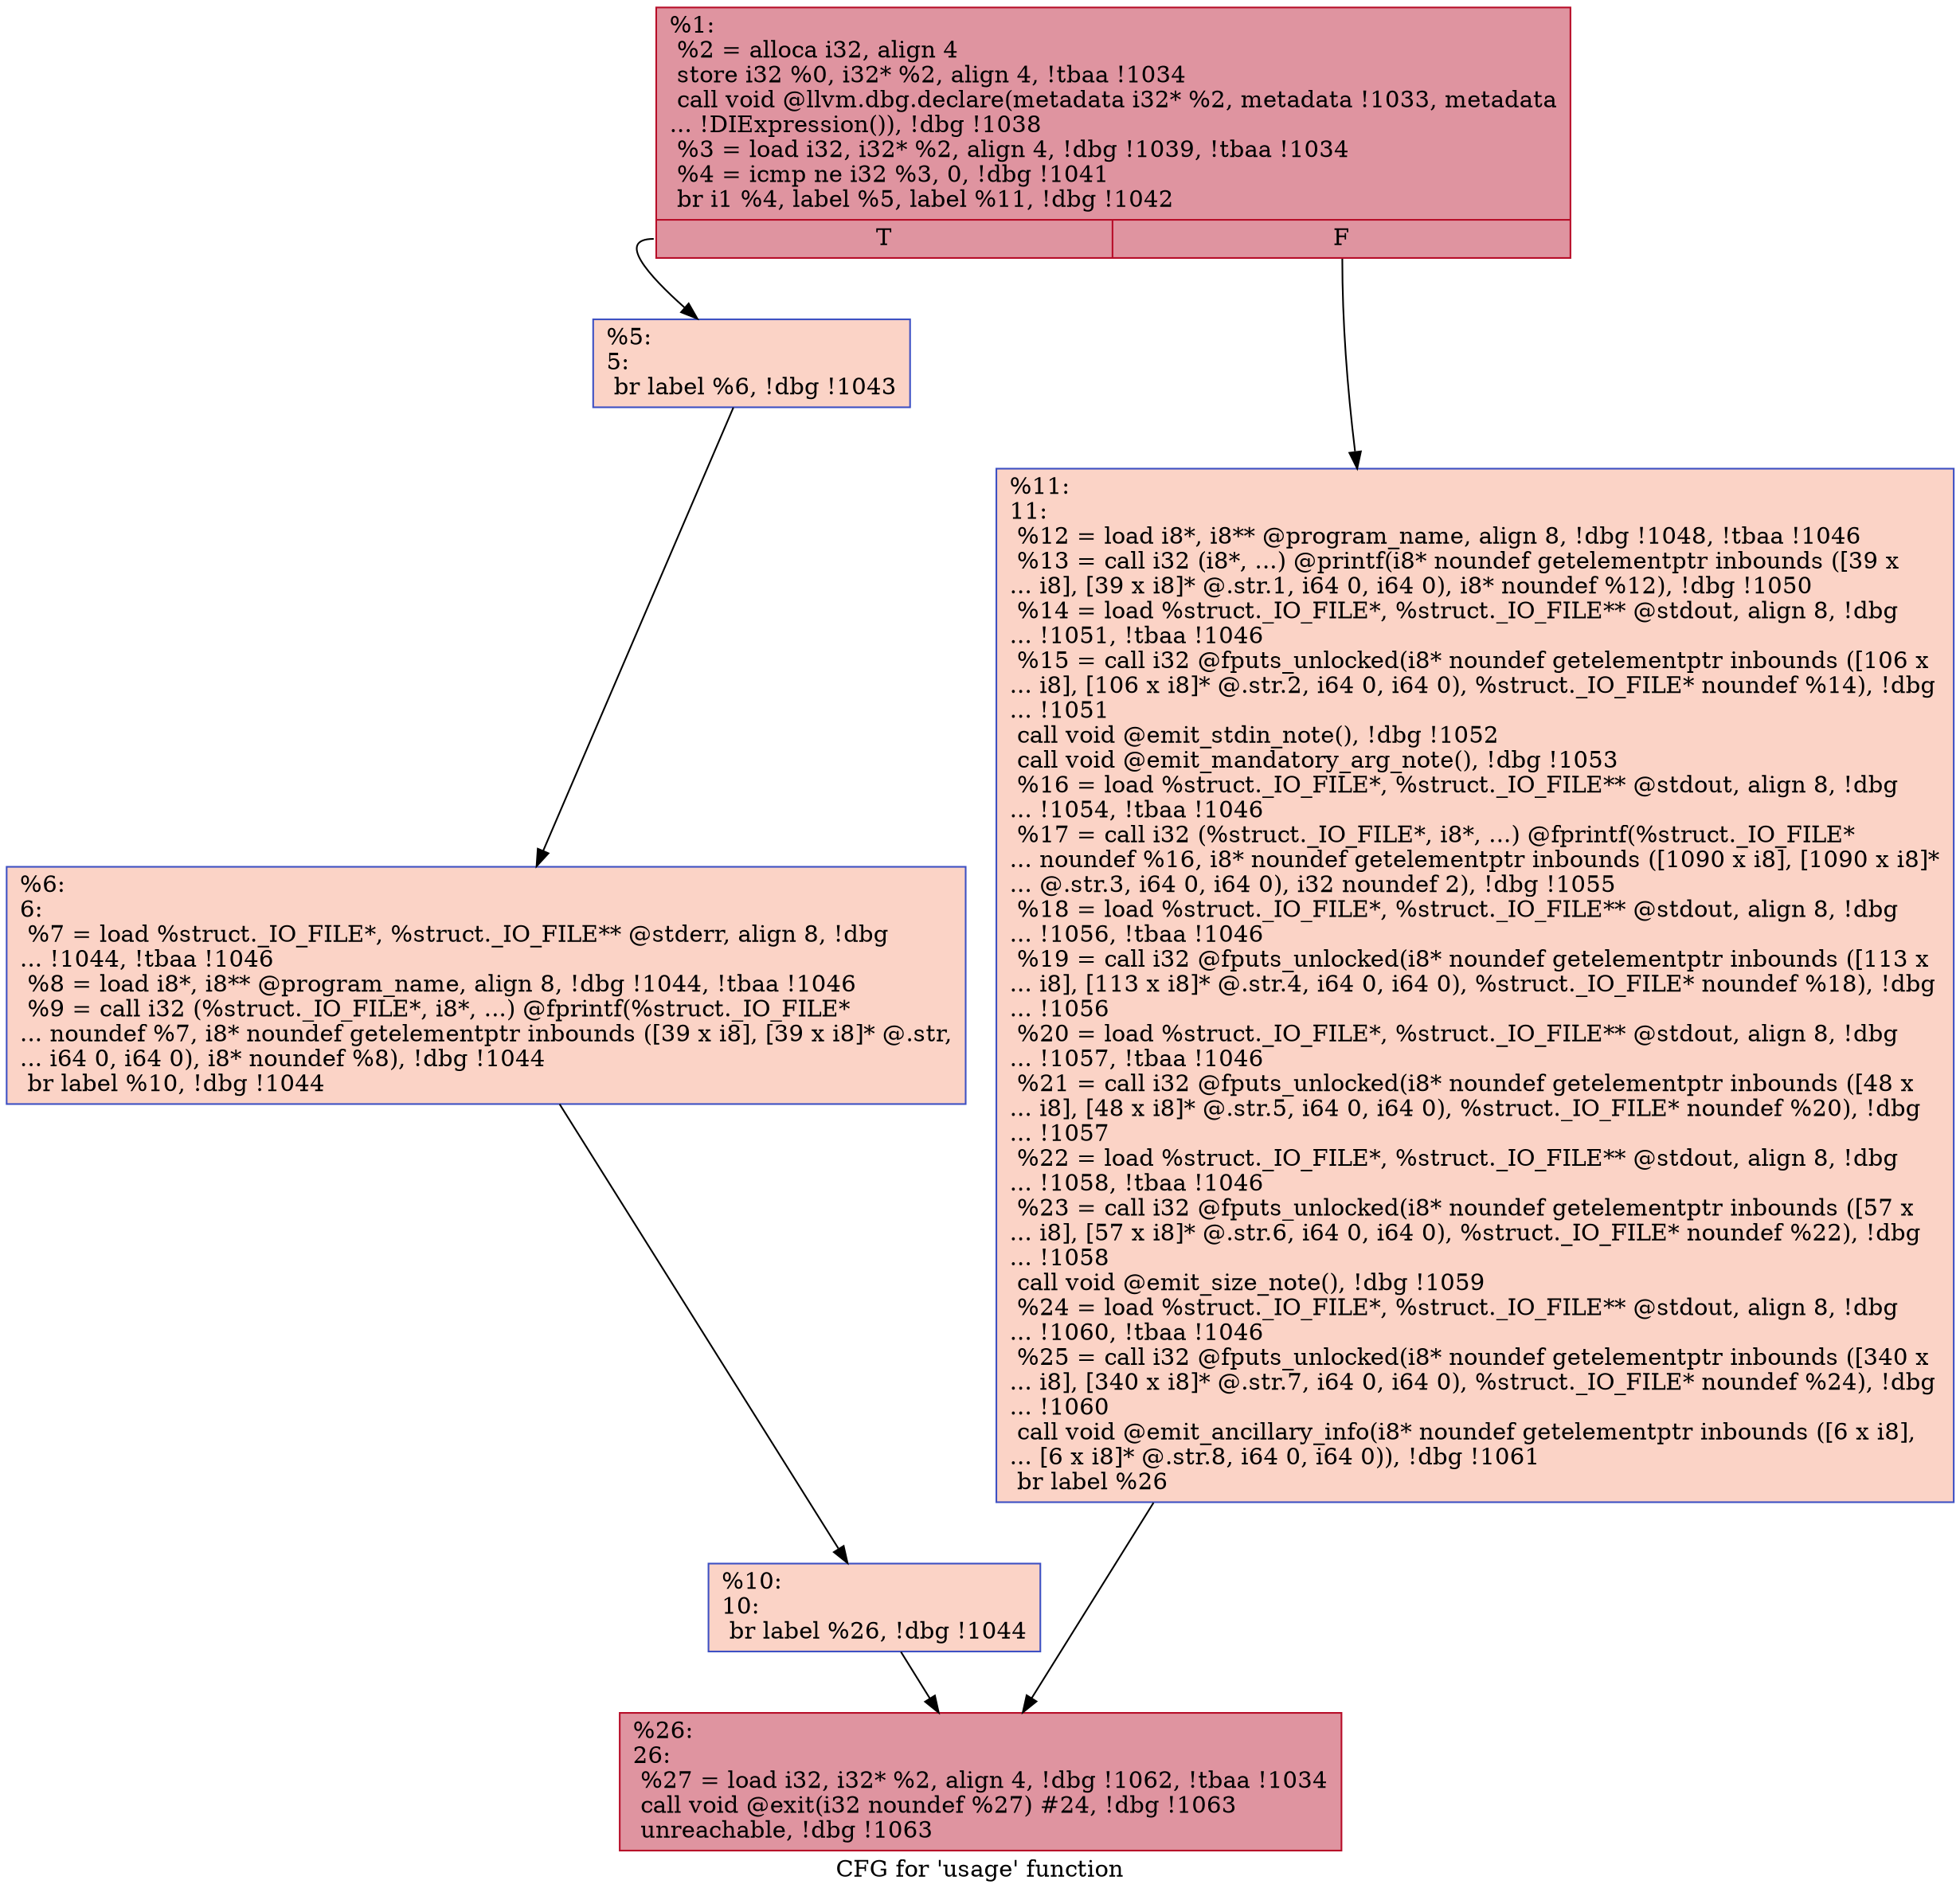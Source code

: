 digraph "CFG for 'usage' function" {
	label="CFG for 'usage' function";

	Node0xb58cc0 [shape=record,color="#b70d28ff", style=filled, fillcolor="#b70d2870",label="{%1:\l  %2 = alloca i32, align 4\l  store i32 %0, i32* %2, align 4, !tbaa !1034\l  call void @llvm.dbg.declare(metadata i32* %2, metadata !1033, metadata\l... !DIExpression()), !dbg !1038\l  %3 = load i32, i32* %2, align 4, !dbg !1039, !tbaa !1034\l  %4 = icmp ne i32 %3, 0, !dbg !1041\l  br i1 %4, label %5, label %11, !dbg !1042\l|{<s0>T|<s1>F}}"];
	Node0xb58cc0:s0 -> Node0xba3f30;
	Node0xb58cc0:s1 -> Node0xba4020;
	Node0xba3f30 [shape=record,color="#3d50c3ff", style=filled, fillcolor="#f59c7d70",label="{%5:\l5:                                                \l  br label %6, !dbg !1043\l}"];
	Node0xba3f30 -> Node0xba3f80;
	Node0xba3f80 [shape=record,color="#3d50c3ff", style=filled, fillcolor="#f59c7d70",label="{%6:\l6:                                                \l  %7 = load %struct._IO_FILE*, %struct._IO_FILE** @stderr, align 8, !dbg\l... !1044, !tbaa !1046\l  %8 = load i8*, i8** @program_name, align 8, !dbg !1044, !tbaa !1046\l  %9 = call i32 (%struct._IO_FILE*, i8*, ...) @fprintf(%struct._IO_FILE*\l... noundef %7, i8* noundef getelementptr inbounds ([39 x i8], [39 x i8]* @.str,\l... i64 0, i64 0), i8* noundef %8), !dbg !1044\l  br label %10, !dbg !1044\l}"];
	Node0xba3f80 -> Node0xba3fd0;
	Node0xba3fd0 [shape=record,color="#3d50c3ff", style=filled, fillcolor="#f59c7d70",label="{%10:\l10:                                               \l  br label %26, !dbg !1044\l}"];
	Node0xba3fd0 -> Node0xba4070;
	Node0xba4020 [shape=record,color="#3d50c3ff", style=filled, fillcolor="#f59c7d70",label="{%11:\l11:                                               \l  %12 = load i8*, i8** @program_name, align 8, !dbg !1048, !tbaa !1046\l  %13 = call i32 (i8*, ...) @printf(i8* noundef getelementptr inbounds ([39 x\l... i8], [39 x i8]* @.str.1, i64 0, i64 0), i8* noundef %12), !dbg !1050\l  %14 = load %struct._IO_FILE*, %struct._IO_FILE** @stdout, align 8, !dbg\l... !1051, !tbaa !1046\l  %15 = call i32 @fputs_unlocked(i8* noundef getelementptr inbounds ([106 x\l... i8], [106 x i8]* @.str.2, i64 0, i64 0), %struct._IO_FILE* noundef %14), !dbg\l... !1051\l  call void @emit_stdin_note(), !dbg !1052\l  call void @emit_mandatory_arg_note(), !dbg !1053\l  %16 = load %struct._IO_FILE*, %struct._IO_FILE** @stdout, align 8, !dbg\l... !1054, !tbaa !1046\l  %17 = call i32 (%struct._IO_FILE*, i8*, ...) @fprintf(%struct._IO_FILE*\l... noundef %16, i8* noundef getelementptr inbounds ([1090 x i8], [1090 x i8]*\l... @.str.3, i64 0, i64 0), i32 noundef 2), !dbg !1055\l  %18 = load %struct._IO_FILE*, %struct._IO_FILE** @stdout, align 8, !dbg\l... !1056, !tbaa !1046\l  %19 = call i32 @fputs_unlocked(i8* noundef getelementptr inbounds ([113 x\l... i8], [113 x i8]* @.str.4, i64 0, i64 0), %struct._IO_FILE* noundef %18), !dbg\l... !1056\l  %20 = load %struct._IO_FILE*, %struct._IO_FILE** @stdout, align 8, !dbg\l... !1057, !tbaa !1046\l  %21 = call i32 @fputs_unlocked(i8* noundef getelementptr inbounds ([48 x\l... i8], [48 x i8]* @.str.5, i64 0, i64 0), %struct._IO_FILE* noundef %20), !dbg\l... !1057\l  %22 = load %struct._IO_FILE*, %struct._IO_FILE** @stdout, align 8, !dbg\l... !1058, !tbaa !1046\l  %23 = call i32 @fputs_unlocked(i8* noundef getelementptr inbounds ([57 x\l... i8], [57 x i8]* @.str.6, i64 0, i64 0), %struct._IO_FILE* noundef %22), !dbg\l... !1058\l  call void @emit_size_note(), !dbg !1059\l  %24 = load %struct._IO_FILE*, %struct._IO_FILE** @stdout, align 8, !dbg\l... !1060, !tbaa !1046\l  %25 = call i32 @fputs_unlocked(i8* noundef getelementptr inbounds ([340 x\l... i8], [340 x i8]* @.str.7, i64 0, i64 0), %struct._IO_FILE* noundef %24), !dbg\l... !1060\l  call void @emit_ancillary_info(i8* noundef getelementptr inbounds ([6 x i8],\l... [6 x i8]* @.str.8, i64 0, i64 0)), !dbg !1061\l  br label %26\l}"];
	Node0xba4020 -> Node0xba4070;
	Node0xba4070 [shape=record,color="#b70d28ff", style=filled, fillcolor="#b70d2870",label="{%26:\l26:                                               \l  %27 = load i32, i32* %2, align 4, !dbg !1062, !tbaa !1034\l  call void @exit(i32 noundef %27) #24, !dbg !1063\l  unreachable, !dbg !1063\l}"];
}
